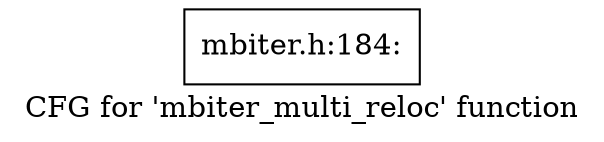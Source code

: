 digraph "CFG for 'mbiter_multi_reloc' function" {
	label="CFG for 'mbiter_multi_reloc' function";

	Node0xe0e12b0 [shape=record,label="{mbiter.h:184:}"];
}
